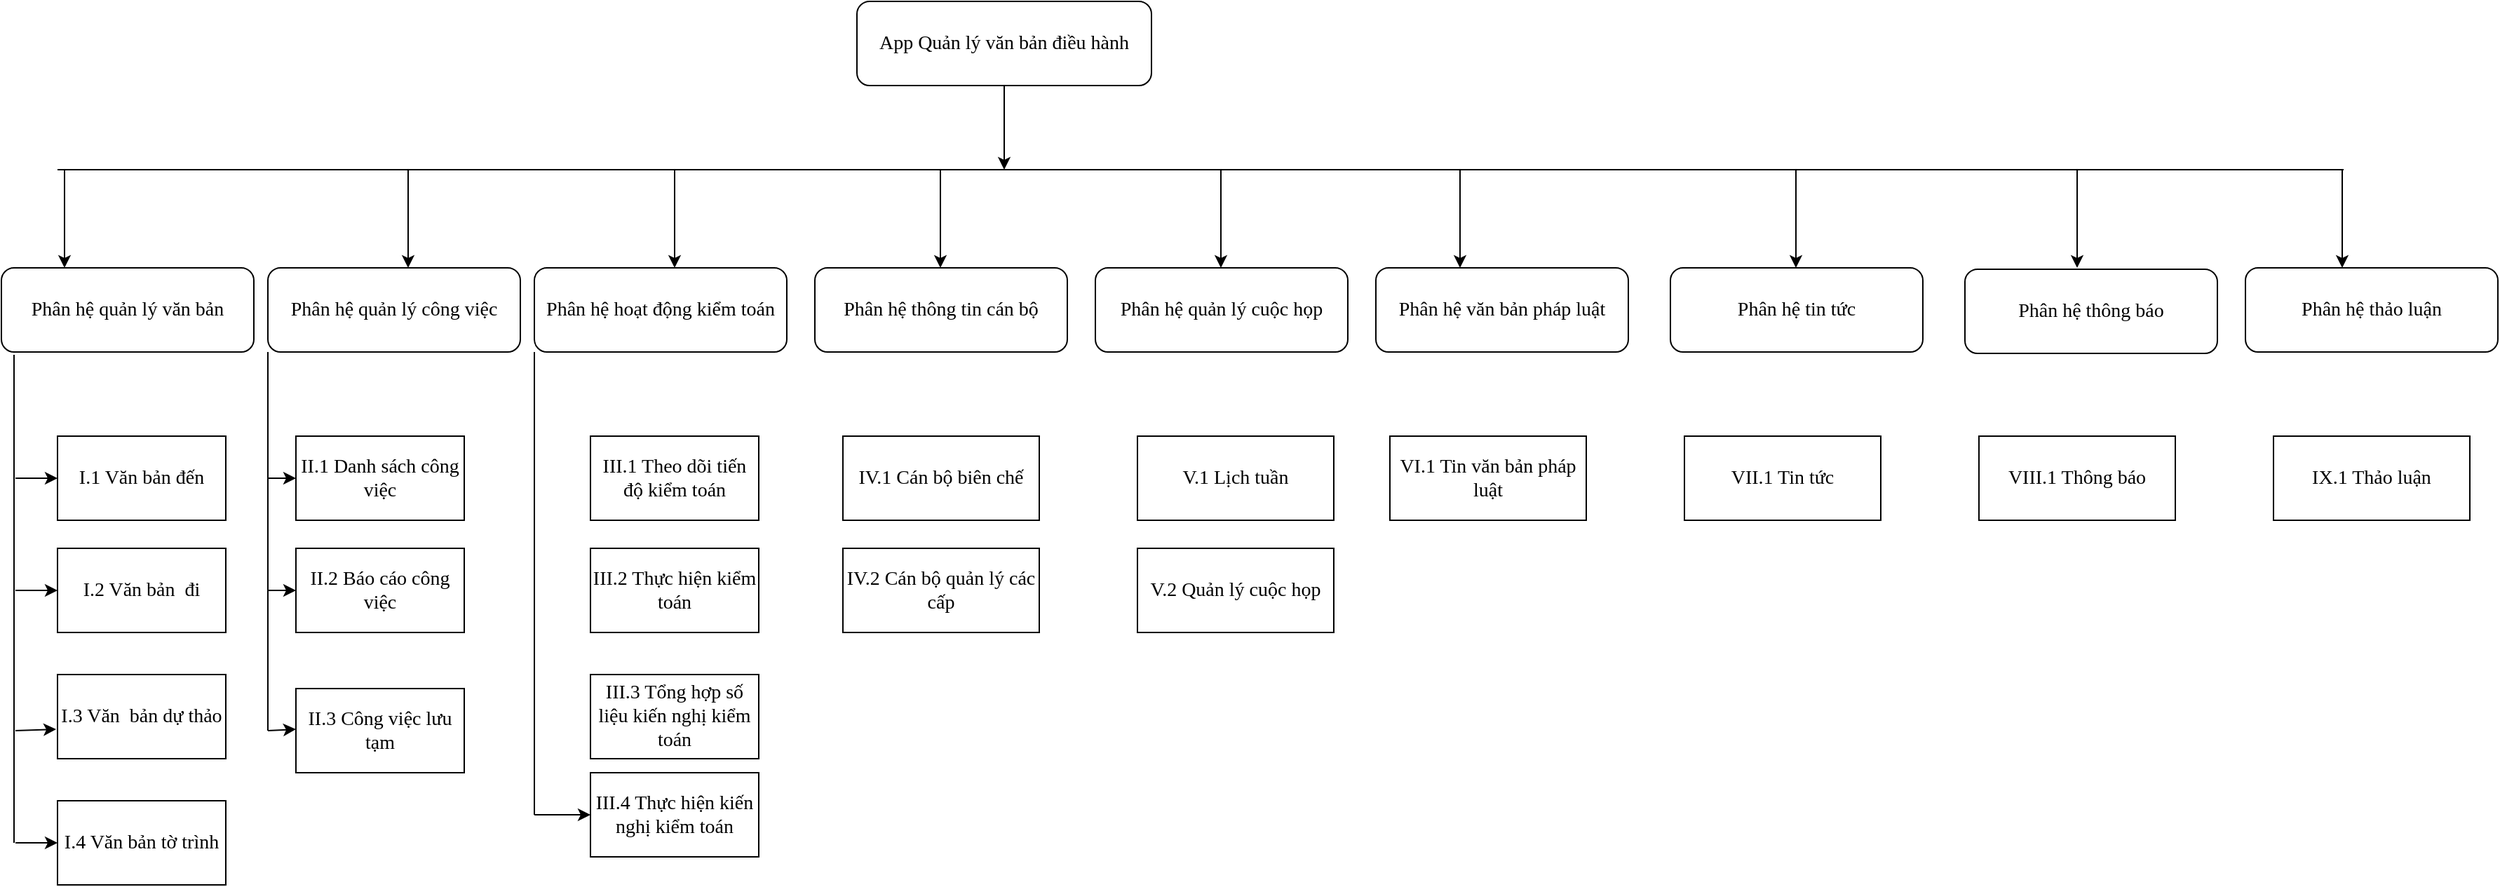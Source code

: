 <mxfile version="14.5.1" type="github">
  <diagram id="ijdLLFv-g7wNjGwgzGrX" name="Page-1">
    <mxGraphModel dx="1426" dy="1916" grid="1" gridSize="10" guides="1" tooltips="1" connect="1" arrows="1" fold="1" page="1" pageScale="1" pageWidth="850" pageHeight="1100" math="0" shadow="0">
      <root>
        <mxCell id="0" />
        <mxCell id="1" parent="0" />
        <mxCell id="fWiGB3wulPHr79ohLmcu-1" value="App Quản lý văn bản điều hành" style="rounded=1;whiteSpace=wrap;html=1;fontSize=14;fontFamily=Times New Roman;" vertex="1" parent="1">
          <mxGeometry x="640" y="-40" width="210" height="60" as="geometry" />
        </mxCell>
        <mxCell id="fWiGB3wulPHr79ohLmcu-2" value="Phân hệ quản lý văn bản" style="rounded=1;whiteSpace=wrap;html=1;fontFamily=Times New Roman;fontSize=14;" vertex="1" parent="1">
          <mxGeometry x="30" y="150" width="180" height="60" as="geometry" />
        </mxCell>
        <mxCell id="fWiGB3wulPHr79ohLmcu-3" value="Phân hệ quản lý công việc" style="rounded=1;whiteSpace=wrap;html=1;fontFamily=Times New Roman;fontSize=14;" vertex="1" parent="1">
          <mxGeometry x="220" y="150" width="180" height="60" as="geometry" />
        </mxCell>
        <mxCell id="fWiGB3wulPHr79ohLmcu-4" value="Phân hệ hoạt động kiểm toán" style="rounded=1;whiteSpace=wrap;html=1;fontFamily=Times New Roman;fontSize=14;" vertex="1" parent="1">
          <mxGeometry x="410" y="150" width="180" height="60" as="geometry" />
        </mxCell>
        <mxCell id="fWiGB3wulPHr79ohLmcu-5" value="Phân hệ thông tin cán bộ" style="rounded=1;whiteSpace=wrap;html=1;fontFamily=Times New Roman;fontSize=14;" vertex="1" parent="1">
          <mxGeometry x="610" y="150" width="180" height="60" as="geometry" />
        </mxCell>
        <mxCell id="fWiGB3wulPHr79ohLmcu-6" value="Phân hệ quản lý cuộc họp" style="rounded=1;whiteSpace=wrap;html=1;fontFamily=Times New Roman;fontSize=14;" vertex="1" parent="1">
          <mxGeometry x="810" y="150" width="180" height="60" as="geometry" />
        </mxCell>
        <mxCell id="fWiGB3wulPHr79ohLmcu-7" value="Phân hệ văn bản pháp luật" style="rounded=1;whiteSpace=wrap;html=1;fontFamily=Times New Roman;fontSize=14;" vertex="1" parent="1">
          <mxGeometry x="1010" y="150" width="180" height="60" as="geometry" />
        </mxCell>
        <mxCell id="fWiGB3wulPHr79ohLmcu-8" value="Phân hệ thảo luận" style="rounded=1;whiteSpace=wrap;html=1;fontFamily=Times New Roman;fontSize=14;" vertex="1" parent="1">
          <mxGeometry x="1630" y="150" width="180" height="60" as="geometry" />
        </mxCell>
        <mxCell id="fWiGB3wulPHr79ohLmcu-9" value="Phân hệ tin tức" style="rounded=1;whiteSpace=wrap;html=1;fontFamily=Times New Roman;fontSize=14;" vertex="1" parent="1">
          <mxGeometry x="1220" y="150" width="180" height="60" as="geometry" />
        </mxCell>
        <mxCell id="fWiGB3wulPHr79ohLmcu-10" value="Phân hệ thông báo" style="rounded=1;whiteSpace=wrap;html=1;fontFamily=Times New Roman;fontSize=14;" vertex="1" parent="1">
          <mxGeometry x="1430" y="151" width="180" height="60" as="geometry" />
        </mxCell>
        <mxCell id="fWiGB3wulPHr79ohLmcu-15" value="" style="endArrow=none;html=1;fontFamily=Times New Roman;fontSize=14;" edge="1" parent="1">
          <mxGeometry width="50" height="50" relative="1" as="geometry">
            <mxPoint x="70" y="80" as="sourcePoint" />
            <mxPoint x="1700" y="80" as="targetPoint" />
          </mxGeometry>
        </mxCell>
        <mxCell id="fWiGB3wulPHr79ohLmcu-16" value="" style="endArrow=classic;html=1;fontFamily=Times New Roman;fontSize=14;entryX=0.25;entryY=0;entryDx=0;entryDy=0;" edge="1" parent="1" target="fWiGB3wulPHr79ohLmcu-2">
          <mxGeometry width="50" height="50" relative="1" as="geometry">
            <mxPoint x="75" y="80" as="sourcePoint" />
            <mxPoint x="670" y="320" as="targetPoint" />
          </mxGeometry>
        </mxCell>
        <mxCell id="fWiGB3wulPHr79ohLmcu-17" value="" style="endArrow=classic;html=1;fontFamily=Times New Roman;fontSize=14;entryX=0.25;entryY=0;entryDx=0;entryDy=0;" edge="1" parent="1">
          <mxGeometry width="50" height="50" relative="1" as="geometry">
            <mxPoint x="320" y="80" as="sourcePoint" />
            <mxPoint x="320" y="150" as="targetPoint" />
          </mxGeometry>
        </mxCell>
        <mxCell id="fWiGB3wulPHr79ohLmcu-18" value="" style="endArrow=classic;html=1;fontFamily=Times New Roman;fontSize=14;entryX=0.25;entryY=0;entryDx=0;entryDy=0;" edge="1" parent="1">
          <mxGeometry width="50" height="50" relative="1" as="geometry">
            <mxPoint x="510" y="80" as="sourcePoint" />
            <mxPoint x="510" y="150" as="targetPoint" />
          </mxGeometry>
        </mxCell>
        <mxCell id="fWiGB3wulPHr79ohLmcu-19" value="" style="endArrow=classic;html=1;fontFamily=Times New Roman;fontSize=14;entryX=0.25;entryY=0;entryDx=0;entryDy=0;" edge="1" parent="1">
          <mxGeometry width="50" height="50" relative="1" as="geometry">
            <mxPoint x="699.5" y="80" as="sourcePoint" />
            <mxPoint x="699.5" y="150" as="targetPoint" />
          </mxGeometry>
        </mxCell>
        <mxCell id="fWiGB3wulPHr79ohLmcu-20" value="" style="endArrow=classic;html=1;fontFamily=Times New Roman;fontSize=14;entryX=0.25;entryY=0;entryDx=0;entryDy=0;" edge="1" parent="1">
          <mxGeometry width="50" height="50" relative="1" as="geometry">
            <mxPoint x="899.5" y="80" as="sourcePoint" />
            <mxPoint x="899.5" y="150" as="targetPoint" />
          </mxGeometry>
        </mxCell>
        <mxCell id="fWiGB3wulPHr79ohLmcu-21" value="" style="endArrow=classic;html=1;fontFamily=Times New Roman;fontSize=14;entryX=0.25;entryY=0;entryDx=0;entryDy=0;" edge="1" parent="1">
          <mxGeometry width="50" height="50" relative="1" as="geometry">
            <mxPoint x="1070" y="80" as="sourcePoint" />
            <mxPoint x="1070" y="150" as="targetPoint" />
          </mxGeometry>
        </mxCell>
        <mxCell id="fWiGB3wulPHr79ohLmcu-22" value="" style="endArrow=classic;html=1;fontFamily=Times New Roman;fontSize=14;entryX=0.25;entryY=0;entryDx=0;entryDy=0;" edge="1" parent="1">
          <mxGeometry width="50" height="50" relative="1" as="geometry">
            <mxPoint x="1309.5" y="80" as="sourcePoint" />
            <mxPoint x="1309.5" y="150" as="targetPoint" />
          </mxGeometry>
        </mxCell>
        <mxCell id="fWiGB3wulPHr79ohLmcu-23" value="" style="endArrow=classic;html=1;fontFamily=Times New Roman;fontSize=14;entryX=0.25;entryY=0;entryDx=0;entryDy=0;" edge="1" parent="1">
          <mxGeometry width="50" height="50" relative="1" as="geometry">
            <mxPoint x="1510" y="80" as="sourcePoint" />
            <mxPoint x="1510" y="150" as="targetPoint" />
          </mxGeometry>
        </mxCell>
        <mxCell id="fWiGB3wulPHr79ohLmcu-24" value="" style="endArrow=classic;html=1;fontFamily=Times New Roman;fontSize=14;entryX=0.25;entryY=0;entryDx=0;entryDy=0;" edge="1" parent="1">
          <mxGeometry width="50" height="50" relative="1" as="geometry">
            <mxPoint x="1699" y="80" as="sourcePoint" />
            <mxPoint x="1699" y="150" as="targetPoint" />
          </mxGeometry>
        </mxCell>
        <mxCell id="fWiGB3wulPHr79ohLmcu-27" value="I.1 Văn bản đến" style="rounded=0;whiteSpace=wrap;html=1;fontFamily=Times New Roman;fontSize=14;" vertex="1" parent="1">
          <mxGeometry x="70" y="270" width="120" height="60" as="geometry" />
        </mxCell>
        <mxCell id="fWiGB3wulPHr79ohLmcu-28" value="I.2 Văn bản&amp;nbsp; đi" style="rounded=0;whiteSpace=wrap;html=1;fontFamily=Times New Roman;fontSize=14;" vertex="1" parent="1">
          <mxGeometry x="70" y="350" width="120" height="60" as="geometry" />
        </mxCell>
        <mxCell id="fWiGB3wulPHr79ohLmcu-29" value="I.3 Văn&amp;nbsp; bản dự thảo" style="rounded=0;whiteSpace=wrap;html=1;fontFamily=Times New Roman;fontSize=14;" vertex="1" parent="1">
          <mxGeometry x="70" y="440" width="120" height="60" as="geometry" />
        </mxCell>
        <mxCell id="fWiGB3wulPHr79ohLmcu-30" value="I.4 Văn bản tờ trình" style="rounded=0;whiteSpace=wrap;html=1;fontFamily=Times New Roman;fontSize=14;" vertex="1" parent="1">
          <mxGeometry x="70" y="530" width="120" height="60" as="geometry" />
        </mxCell>
        <mxCell id="fWiGB3wulPHr79ohLmcu-31" value="II.1 Danh sách công việc" style="rounded=0;whiteSpace=wrap;html=1;fontFamily=Times New Roman;fontSize=14;" vertex="1" parent="1">
          <mxGeometry x="240" y="270" width="120" height="60" as="geometry" />
        </mxCell>
        <mxCell id="fWiGB3wulPHr79ohLmcu-32" value="II.2 Báo cáo công việc" style="rounded=0;whiteSpace=wrap;html=1;fontFamily=Times New Roman;fontSize=14;" vertex="1" parent="1">
          <mxGeometry x="240" y="350" width="120" height="60" as="geometry" />
        </mxCell>
        <mxCell id="fWiGB3wulPHr79ohLmcu-37" value="II.3 Công việc lưu tạm" style="rounded=0;whiteSpace=wrap;html=1;fontFamily=Times New Roman;fontSize=14;" vertex="1" parent="1">
          <mxGeometry x="240" y="450" width="120" height="60" as="geometry" />
        </mxCell>
        <mxCell id="fWiGB3wulPHr79ohLmcu-38" value="III.1 Theo dõi tiến độ kiểm toán" style="rounded=0;whiteSpace=wrap;html=1;fontFamily=Times New Roman;fontSize=14;" vertex="1" parent="1">
          <mxGeometry x="450" y="270" width="120" height="60" as="geometry" />
        </mxCell>
        <mxCell id="fWiGB3wulPHr79ohLmcu-41" value="III.2 Thực hiện kiểm toán" style="rounded=0;whiteSpace=wrap;html=1;fontFamily=Times New Roman;fontSize=14;" vertex="1" parent="1">
          <mxGeometry x="450" y="350" width="120" height="60" as="geometry" />
        </mxCell>
        <mxCell id="fWiGB3wulPHr79ohLmcu-42" value="III.3 Tổng hợp số liệu kiến nghị kiểm toán&lt;br&gt;" style="rounded=0;whiteSpace=wrap;html=1;fontFamily=Times New Roman;fontSize=14;" vertex="1" parent="1">
          <mxGeometry x="450" y="440" width="120" height="60" as="geometry" />
        </mxCell>
        <mxCell id="fWiGB3wulPHr79ohLmcu-43" value="III.4 Thực hiện kiến nghị kiểm toán" style="rounded=0;whiteSpace=wrap;html=1;fontFamily=Times New Roman;fontSize=14;" vertex="1" parent="1">
          <mxGeometry x="450" y="510" width="120" height="60" as="geometry" />
        </mxCell>
        <mxCell id="fWiGB3wulPHr79ohLmcu-44" value="IV.1 Cán bộ biên chế" style="rounded=0;whiteSpace=wrap;html=1;fontFamily=Times New Roman;fontSize=14;" vertex="1" parent="1">
          <mxGeometry x="630" y="270" width="140" height="60" as="geometry" />
        </mxCell>
        <mxCell id="fWiGB3wulPHr79ohLmcu-45" value="IV.2 Cán bộ quản lý các cấp" style="rounded=0;whiteSpace=wrap;html=1;fontFamily=Times New Roman;fontSize=14;" vertex="1" parent="1">
          <mxGeometry x="630" y="350" width="140" height="60" as="geometry" />
        </mxCell>
        <mxCell id="fWiGB3wulPHr79ohLmcu-47" value="V.1 Lịch tuần" style="rounded=0;whiteSpace=wrap;html=1;fontFamily=Times New Roman;fontSize=14;" vertex="1" parent="1">
          <mxGeometry x="840" y="270" width="140" height="60" as="geometry" />
        </mxCell>
        <mxCell id="fWiGB3wulPHr79ohLmcu-48" value="V.2 Quản lý cuộc họp" style="rounded=0;whiteSpace=wrap;html=1;fontFamily=Times New Roman;fontSize=14;" vertex="1" parent="1">
          <mxGeometry x="840" y="350" width="140" height="60" as="geometry" />
        </mxCell>
        <mxCell id="fWiGB3wulPHr79ohLmcu-49" value="VI.1 Tin văn bản pháp luật" style="rounded=0;whiteSpace=wrap;html=1;fontFamily=Times New Roman;fontSize=14;" vertex="1" parent="1">
          <mxGeometry x="1020" y="270" width="140" height="60" as="geometry" />
        </mxCell>
        <mxCell id="fWiGB3wulPHr79ohLmcu-50" value="VII.1 Tin tức" style="rounded=0;whiteSpace=wrap;html=1;fontFamily=Times New Roman;fontSize=14;" vertex="1" parent="1">
          <mxGeometry x="1230" y="270" width="140" height="60" as="geometry" />
        </mxCell>
        <mxCell id="fWiGB3wulPHr79ohLmcu-51" value="VIII.1 Thông báo" style="rounded=0;whiteSpace=wrap;html=1;fontFamily=Times New Roman;fontSize=14;" vertex="1" parent="1">
          <mxGeometry x="1440" y="270" width="140" height="60" as="geometry" />
        </mxCell>
        <mxCell id="fWiGB3wulPHr79ohLmcu-52" value="IX.1 Thảo luận" style="rounded=0;whiteSpace=wrap;html=1;fontFamily=Times New Roman;fontSize=14;" vertex="1" parent="1">
          <mxGeometry x="1650" y="270" width="140" height="60" as="geometry" />
        </mxCell>
        <mxCell id="fWiGB3wulPHr79ohLmcu-53" value="" style="endArrow=none;html=1;fontFamily=Times New Roman;fontSize=14;entryX=0;entryY=1;entryDx=0;entryDy=0;" edge="1" parent="1" target="fWiGB3wulPHr79ohLmcu-3">
          <mxGeometry width="50" height="50" relative="1" as="geometry">
            <mxPoint x="220" y="480" as="sourcePoint" />
            <mxPoint x="340" y="290" as="targetPoint" />
          </mxGeometry>
        </mxCell>
        <mxCell id="fWiGB3wulPHr79ohLmcu-54" value="" style="endArrow=none;html=1;fontFamily=Times New Roman;fontSize=14;entryX=0.05;entryY=1.033;entryDx=0;entryDy=0;entryPerimeter=0;" edge="1" parent="1" target="fWiGB3wulPHr79ohLmcu-2">
          <mxGeometry width="50" height="50" relative="1" as="geometry">
            <mxPoint x="39" y="560" as="sourcePoint" />
            <mxPoint x="40" y="240" as="targetPoint" />
            <Array as="points">
              <mxPoint x="39" y="390" />
            </Array>
          </mxGeometry>
        </mxCell>
        <mxCell id="fWiGB3wulPHr79ohLmcu-55" value="" style="endArrow=classic;html=1;fontFamily=Times New Roman;fontSize=14;entryX=0;entryY=0.5;entryDx=0;entryDy=0;" edge="1" parent="1" target="fWiGB3wulPHr79ohLmcu-30">
          <mxGeometry width="50" height="50" relative="1" as="geometry">
            <mxPoint x="40" y="560" as="sourcePoint" />
            <mxPoint x="90" y="510" as="targetPoint" />
          </mxGeometry>
        </mxCell>
        <mxCell id="fWiGB3wulPHr79ohLmcu-56" value="" style="endArrow=classic;html=1;fontFamily=Times New Roman;fontSize=14;entryX=-0.008;entryY=0.65;entryDx=0;entryDy=0;entryPerimeter=0;" edge="1" parent="1" target="fWiGB3wulPHr79ohLmcu-29">
          <mxGeometry width="50" height="50" relative="1" as="geometry">
            <mxPoint x="40" y="480" as="sourcePoint" />
            <mxPoint x="80" y="570" as="targetPoint" />
          </mxGeometry>
        </mxCell>
        <mxCell id="fWiGB3wulPHr79ohLmcu-57" value="" style="endArrow=classic;html=1;fontFamily=Times New Roman;fontSize=14;" edge="1" parent="1" target="fWiGB3wulPHr79ohLmcu-28">
          <mxGeometry width="50" height="50" relative="1" as="geometry">
            <mxPoint x="40" y="380" as="sourcePoint" />
            <mxPoint x="79.04" y="489" as="targetPoint" />
          </mxGeometry>
        </mxCell>
        <mxCell id="fWiGB3wulPHr79ohLmcu-58" value="" style="endArrow=classic;html=1;fontFamily=Times New Roman;fontSize=14;entryX=0;entryY=0.5;entryDx=0;entryDy=0;" edge="1" parent="1" target="fWiGB3wulPHr79ohLmcu-27">
          <mxGeometry width="50" height="50" relative="1" as="geometry">
            <mxPoint x="40" y="300" as="sourcePoint" />
            <mxPoint x="80" y="570" as="targetPoint" />
          </mxGeometry>
        </mxCell>
        <mxCell id="fWiGB3wulPHr79ohLmcu-61" value="" style="endArrow=classic;html=1;fontFamily=Times New Roman;fontSize=14;" edge="1" parent="1">
          <mxGeometry width="50" height="50" relative="1" as="geometry">
            <mxPoint x="220" y="480" as="sourcePoint" />
            <mxPoint x="240" y="479" as="targetPoint" />
          </mxGeometry>
        </mxCell>
        <mxCell id="fWiGB3wulPHr79ohLmcu-63" value="" style="endArrow=classic;html=1;fontFamily=Times New Roman;fontSize=14;entryX=0;entryY=0.5;entryDx=0;entryDy=0;" edge="1" parent="1" target="fWiGB3wulPHr79ohLmcu-32">
          <mxGeometry width="50" height="50" relative="1" as="geometry">
            <mxPoint x="220" y="380" as="sourcePoint" />
            <mxPoint x="250" y="489" as="targetPoint" />
            <Array as="points" />
          </mxGeometry>
        </mxCell>
        <mxCell id="fWiGB3wulPHr79ohLmcu-64" value="" style="endArrow=classic;html=1;fontFamily=Times New Roman;fontSize=14;entryX=0;entryY=0.5;entryDx=0;entryDy=0;" edge="1" parent="1" target="fWiGB3wulPHr79ohLmcu-31">
          <mxGeometry width="50" height="50" relative="1" as="geometry">
            <mxPoint x="220" y="300" as="sourcePoint" />
            <mxPoint x="250" y="390" as="targetPoint" />
            <Array as="points" />
          </mxGeometry>
        </mxCell>
        <mxCell id="fWiGB3wulPHr79ohLmcu-65" value="" style="endArrow=none;html=1;fontFamily=Times New Roman;fontSize=14;entryX=0;entryY=1;entryDx=0;entryDy=0;" edge="1" parent="1" target="fWiGB3wulPHr79ohLmcu-4">
          <mxGeometry width="50" height="50" relative="1" as="geometry">
            <mxPoint x="410" y="540" as="sourcePoint" />
            <mxPoint x="230" y="220" as="targetPoint" />
          </mxGeometry>
        </mxCell>
        <mxCell id="fWiGB3wulPHr79ohLmcu-66" value="" style="endArrow=classic;html=1;fontFamily=Times New Roman;fontSize=14;entryX=0;entryY=0.5;entryDx=0;entryDy=0;" edge="1" parent="1" target="fWiGB3wulPHr79ohLmcu-43">
          <mxGeometry width="50" height="50" relative="1" as="geometry">
            <mxPoint x="410" y="540" as="sourcePoint" />
            <mxPoint x="440" y="520" as="targetPoint" />
          </mxGeometry>
        </mxCell>
        <mxCell id="fWiGB3wulPHr79ohLmcu-67" value="" style="endArrow=classic;html=1;fontFamily=Times New Roman;fontSize=14;exitX=0.5;exitY=1;exitDx=0;exitDy=0;" edge="1" parent="1" source="fWiGB3wulPHr79ohLmcu-1">
          <mxGeometry width="50" height="50" relative="1" as="geometry">
            <mxPoint x="690" y="70" as="sourcePoint" />
            <mxPoint x="745" y="80" as="targetPoint" />
          </mxGeometry>
        </mxCell>
      </root>
    </mxGraphModel>
  </diagram>
</mxfile>
